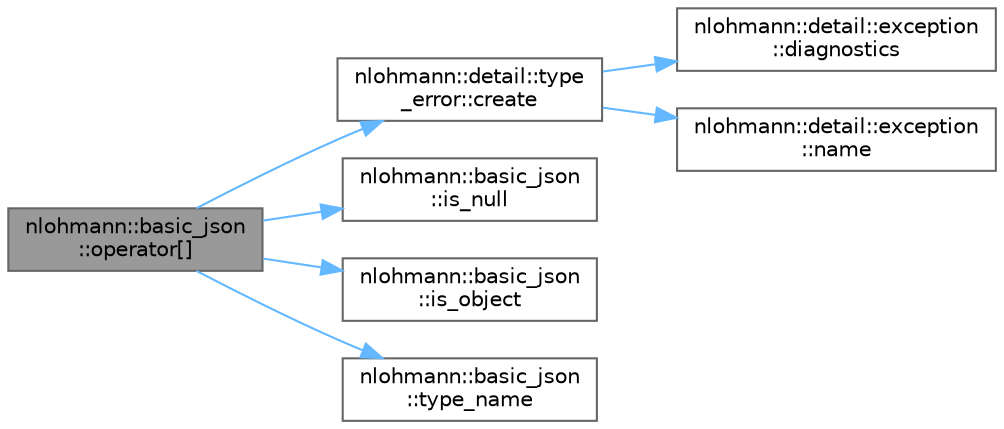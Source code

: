 digraph "nlohmann::basic_json::operator[]"
{
 // LATEX_PDF_SIZE
  bgcolor="transparent";
  edge [fontname=Helvetica,fontsize=10,labelfontname=Helvetica,labelfontsize=10];
  node [fontname=Helvetica,fontsize=10,shape=box,height=0.2,width=0.4];
  rankdir="LR";
  Node1 [id="Node000001",label="nlohmann::basic_json\l::operator[]",height=0.2,width=0.4,color="gray40", fillcolor="grey60", style="filled", fontcolor="black",tooltip="access specified object element"];
  Node1 -> Node2 [id="edge1_Node000001_Node000002",color="steelblue1",style="solid",tooltip=" "];
  Node2 [id="Node000002",label="nlohmann::detail::type\l_error::create",height=0.2,width=0.4,color="grey40", fillcolor="white", style="filled",URL="$classnlohmann_1_1detail_1_1type__error.html#a838a5e301cf97289c2d106b9ace1470f",tooltip=" "];
  Node2 -> Node3 [id="edge2_Node000002_Node000003",color="steelblue1",style="solid",tooltip=" "];
  Node3 [id="Node000003",label="nlohmann::detail::exception\l::diagnostics",height=0.2,width=0.4,color="grey40", fillcolor="white", style="filled",URL="$classnlohmann_1_1detail_1_1exception.html#aa353a7dba4fd179f7224b8a2a238a264",tooltip=" "];
  Node2 -> Node4 [id="edge3_Node000002_Node000004",color="steelblue1",style="solid",tooltip=" "];
  Node4 [id="Node000004",label="nlohmann::detail::exception\l::name",height=0.2,width=0.4,color="grey40", fillcolor="white", style="filled",URL="$classnlohmann_1_1detail_1_1exception.html#abf41a7e9178356314082284e6cfea278",tooltip=" "];
  Node1 -> Node5 [id="edge4_Node000001_Node000005",color="steelblue1",style="solid",tooltip=" "];
  Node5 [id="Node000005",label="nlohmann::basic_json\l::is_null",height=0.2,width=0.4,color="grey40", fillcolor="white", style="filled",URL="$classnlohmann_1_1basic__json.html#aedc7afad96292b5ab61a2e0ad3067f5f",tooltip="return whether value is null"];
  Node1 -> Node6 [id="edge5_Node000001_Node000006",color="steelblue1",style="solid",tooltip=" "];
  Node6 [id="Node000006",label="nlohmann::basic_json\l::is_object",height=0.2,width=0.4,color="grey40", fillcolor="white", style="filled",URL="$classnlohmann_1_1basic__json.html#a57e8411a770a6263d6d8f2116c37f3aa",tooltip="return whether value is an object"];
  Node1 -> Node7 [id="edge6_Node000001_Node000007",color="steelblue1",style="solid",tooltip=" "];
  Node7 [id="Node000007",label="nlohmann::basic_json\l::type_name",height=0.2,width=0.4,color="grey40", fillcolor="white", style="filled",URL="$classnlohmann_1_1basic__json.html#ab8811fc4eab6091b32b34b3ac3e90474",tooltip="return the type as string"];
}
